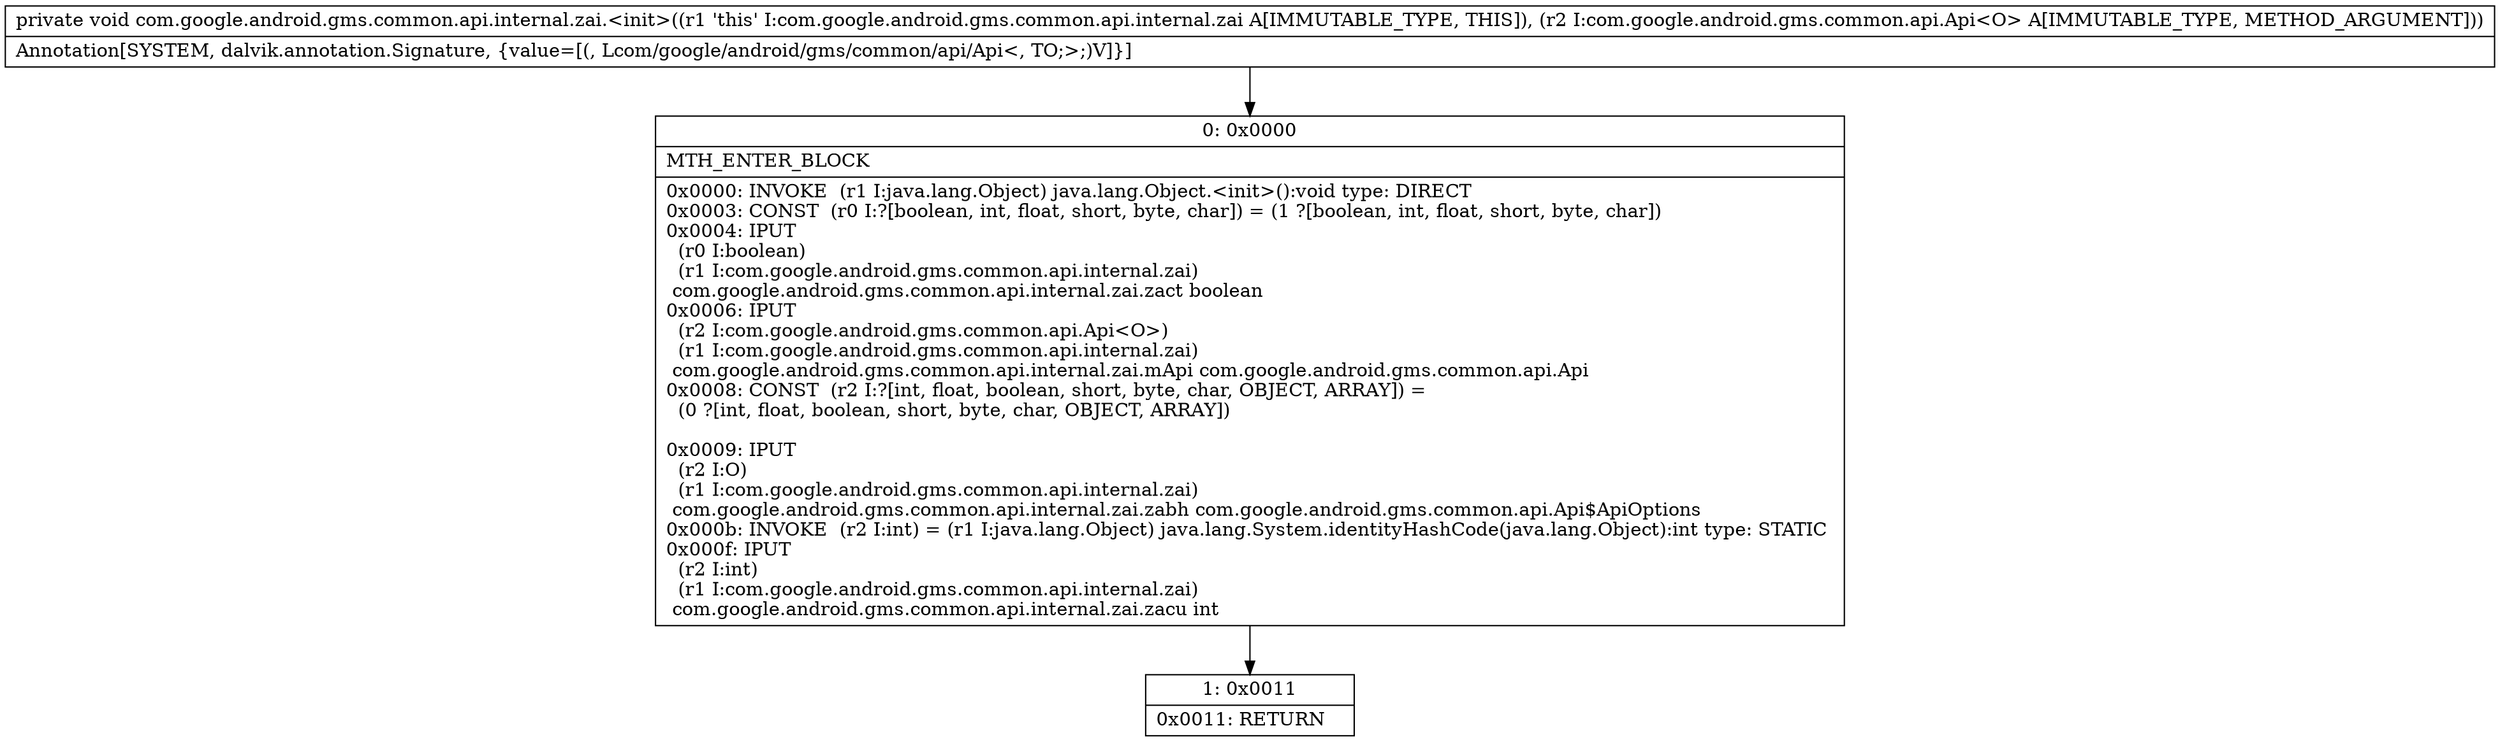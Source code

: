 digraph "CFG forcom.google.android.gms.common.api.internal.zai.\<init\>(Lcom\/google\/android\/gms\/common\/api\/Api;)V" {
Node_0 [shape=record,label="{0\:\ 0x0000|MTH_ENTER_BLOCK\l|0x0000: INVOKE  (r1 I:java.lang.Object) java.lang.Object.\<init\>():void type: DIRECT \l0x0003: CONST  (r0 I:?[boolean, int, float, short, byte, char]) = (1 ?[boolean, int, float, short, byte, char]) \l0x0004: IPUT  \l  (r0 I:boolean)\l  (r1 I:com.google.android.gms.common.api.internal.zai)\l com.google.android.gms.common.api.internal.zai.zact boolean \l0x0006: IPUT  \l  (r2 I:com.google.android.gms.common.api.Api\<O\>)\l  (r1 I:com.google.android.gms.common.api.internal.zai)\l com.google.android.gms.common.api.internal.zai.mApi com.google.android.gms.common.api.Api \l0x0008: CONST  (r2 I:?[int, float, boolean, short, byte, char, OBJECT, ARRAY]) = \l  (0 ?[int, float, boolean, short, byte, char, OBJECT, ARRAY])\l \l0x0009: IPUT  \l  (r2 I:O)\l  (r1 I:com.google.android.gms.common.api.internal.zai)\l com.google.android.gms.common.api.internal.zai.zabh com.google.android.gms.common.api.Api$ApiOptions \l0x000b: INVOKE  (r2 I:int) = (r1 I:java.lang.Object) java.lang.System.identityHashCode(java.lang.Object):int type: STATIC \l0x000f: IPUT  \l  (r2 I:int)\l  (r1 I:com.google.android.gms.common.api.internal.zai)\l com.google.android.gms.common.api.internal.zai.zacu int \l}"];
Node_1 [shape=record,label="{1\:\ 0x0011|0x0011: RETURN   \l}"];
MethodNode[shape=record,label="{private void com.google.android.gms.common.api.internal.zai.\<init\>((r1 'this' I:com.google.android.gms.common.api.internal.zai A[IMMUTABLE_TYPE, THIS]), (r2 I:com.google.android.gms.common.api.Api\<O\> A[IMMUTABLE_TYPE, METHOD_ARGUMENT]))  | Annotation[SYSTEM, dalvik.annotation.Signature, \{value=[(, Lcom\/google\/android\/gms\/common\/api\/Api\<, TO;\>;)V]\}]\l}"];
MethodNode -> Node_0;
Node_0 -> Node_1;
}

